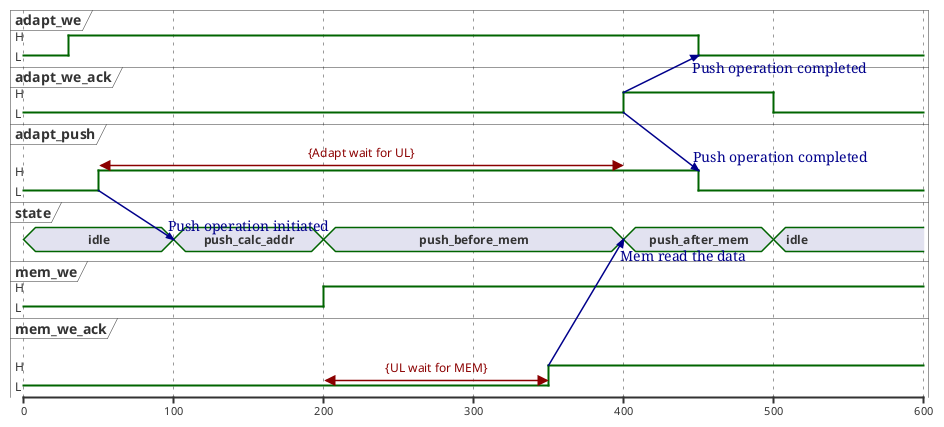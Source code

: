 @startuml
robust "adapt_we" as AWE
robust "adapt_we_ack" as AWEACK
robust "adapt_push" as AP
concise "state" as ST
robust "mem_we" as MWE
robust "mem_we_ack" as MWEACK

scale 100 as 150 pixels


@0
AWE is L
AWEACK is L
AP is L
ST is idle
MWE is L
MWEACK is L

@30
AWE is H

@50
AP is H
AP -> ST@+50 : Push operation initiated

@100
ST is push_calc_addr

@200
MWE is H
ST is push_before_mem

@350
MWEACK is H
MWEACK -> ST@+50 : Mem read the data

@400
ST is push_after_mem
AWEACK is H
AWEACK -> AWE@+50 : Push operation completed
AWEACK -> AP@+50 : Push operation completed

@450
AWE is L
AP is L

@500
AWEACK is L
ST is idle

@MWEACK
@200 <-> @+150 : {UL wait for MEM}

@AP
@50 <-> @400 : {Adapt wait for UL}


@enduml